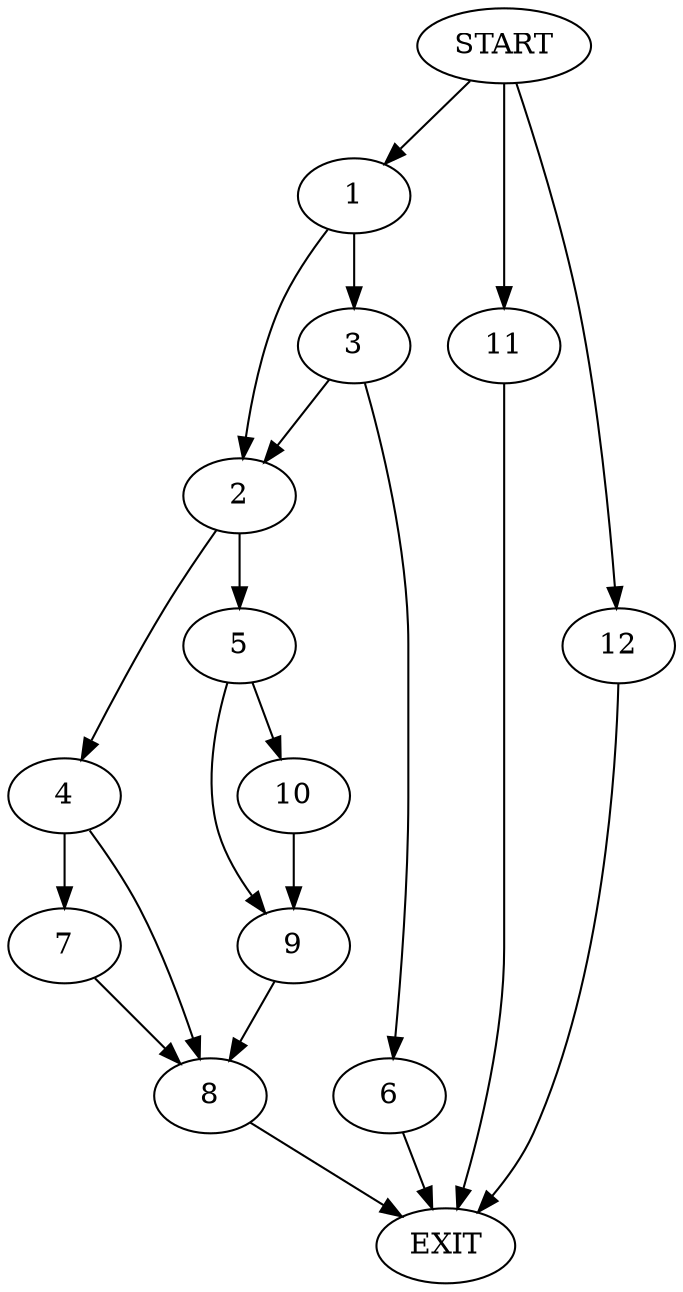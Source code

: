 digraph {
0 [label="START"]
13 [label="EXIT"]
0 -> 1
1 -> 2
1 -> 3
2 -> 4
2 -> 5
3 -> 2
3 -> 6
6 -> 13
4 -> 7
4 -> 8
5 -> 9
5 -> 10
10 -> 9
9 -> 8
8 -> 13
0 -> 11
11 -> 13
0 -> 12
12 -> 13
7 -> 8
}
